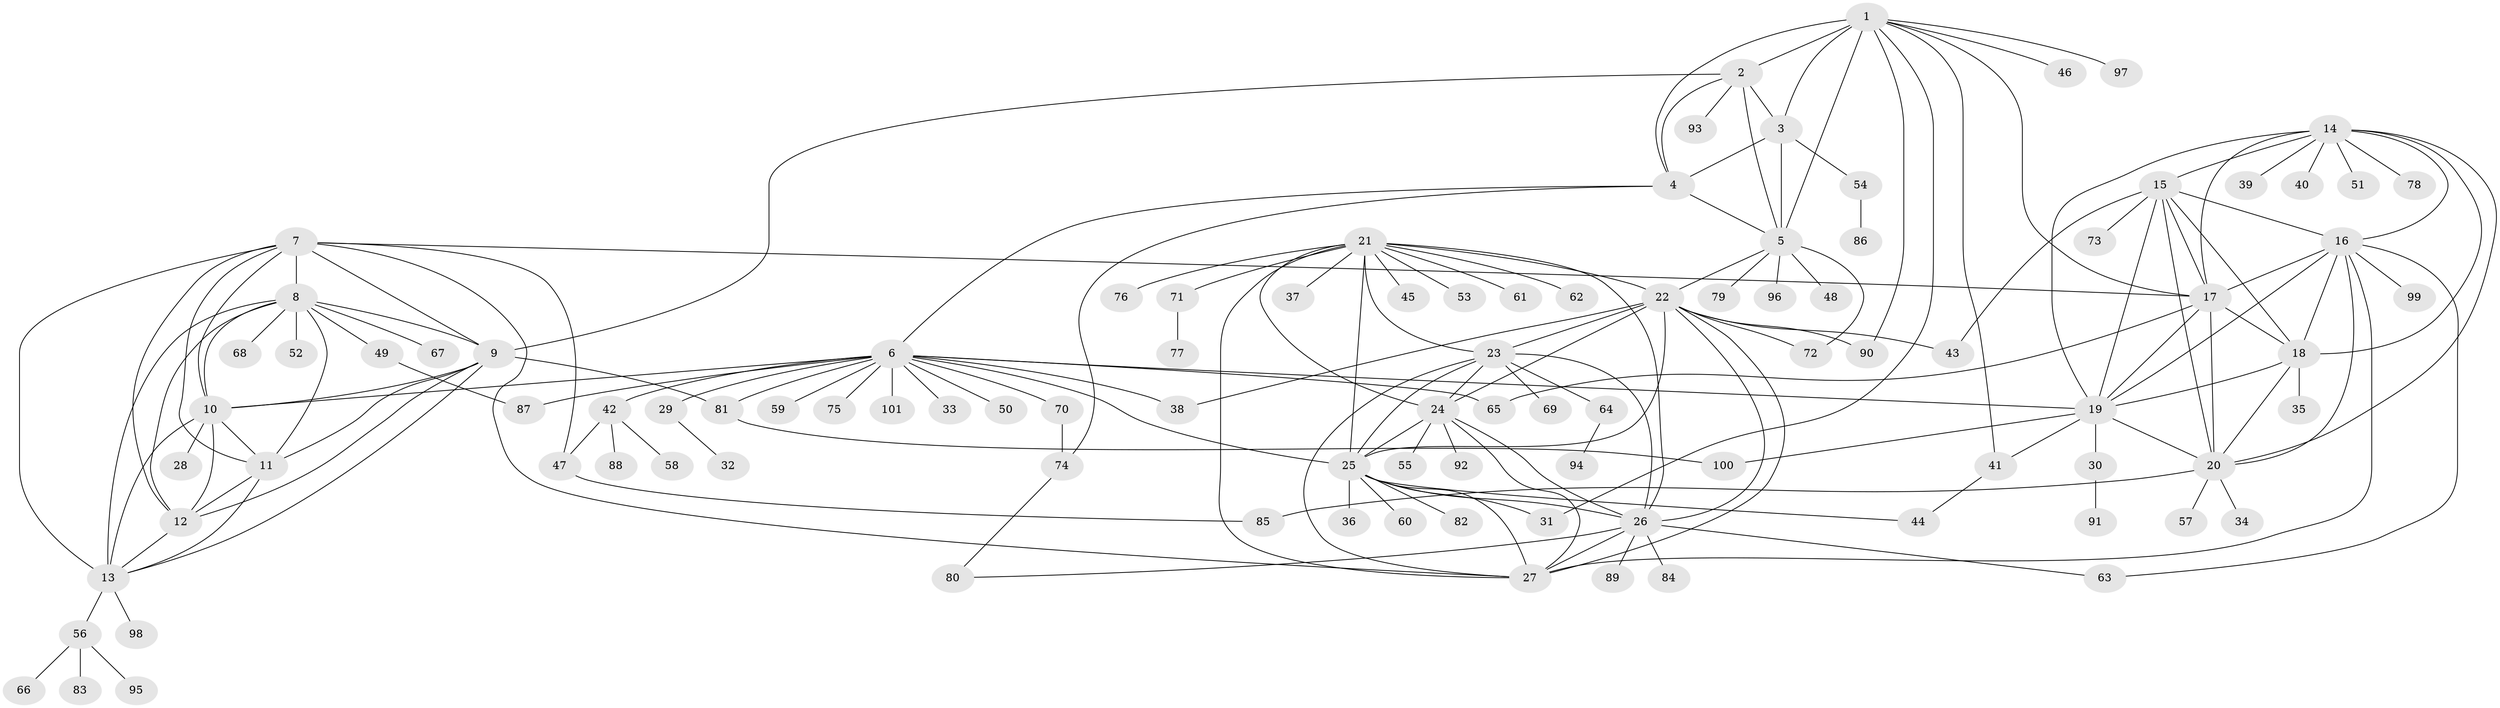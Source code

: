 // original degree distribution, {13: 0.013986013986013986, 9: 0.08391608391608392, 7: 0.027972027972027972, 12: 0.02097902097902098, 6: 0.013986013986013986, 10: 0.04895104895104895, 8: 0.006993006993006993, 11: 0.02097902097902098, 14: 0.006993006993006993, 1: 0.5804195804195804, 2: 0.11888111888111888, 3: 0.04195804195804196, 4: 0.013986013986013986}
// Generated by graph-tools (version 1.1) at 2025/52/03/04/25 22:52:44]
// undirected, 101 vertices, 173 edges
graph export_dot {
  node [color=gray90,style=filled];
  1;
  2;
  3;
  4;
  5;
  6;
  7;
  8;
  9;
  10;
  11;
  12;
  13;
  14;
  15;
  16;
  17;
  18;
  19;
  20;
  21;
  22;
  23;
  24;
  25;
  26;
  27;
  28;
  29;
  30;
  31;
  32;
  33;
  34;
  35;
  36;
  37;
  38;
  39;
  40;
  41;
  42;
  43;
  44;
  45;
  46;
  47;
  48;
  49;
  50;
  51;
  52;
  53;
  54;
  55;
  56;
  57;
  58;
  59;
  60;
  61;
  62;
  63;
  64;
  65;
  66;
  67;
  68;
  69;
  70;
  71;
  72;
  73;
  74;
  75;
  76;
  77;
  78;
  79;
  80;
  81;
  82;
  83;
  84;
  85;
  86;
  87;
  88;
  89;
  90;
  91;
  92;
  93;
  94;
  95;
  96;
  97;
  98;
  99;
  100;
  101;
  1 -- 2 [weight=1.0];
  1 -- 3 [weight=3.0];
  1 -- 4 [weight=1.0];
  1 -- 5 [weight=1.0];
  1 -- 17 [weight=1.0];
  1 -- 31 [weight=1.0];
  1 -- 41 [weight=1.0];
  1 -- 46 [weight=1.0];
  1 -- 90 [weight=1.0];
  1 -- 97 [weight=1.0];
  2 -- 3 [weight=3.0];
  2 -- 4 [weight=1.0];
  2 -- 5 [weight=1.0];
  2 -- 9 [weight=1.0];
  2 -- 93 [weight=1.0];
  3 -- 4 [weight=3.0];
  3 -- 5 [weight=3.0];
  3 -- 54 [weight=1.0];
  4 -- 5 [weight=1.0];
  4 -- 6 [weight=1.0];
  4 -- 74 [weight=1.0];
  5 -- 22 [weight=1.0];
  5 -- 48 [weight=1.0];
  5 -- 72 [weight=1.0];
  5 -- 79 [weight=1.0];
  5 -- 96 [weight=1.0];
  6 -- 10 [weight=1.0];
  6 -- 19 [weight=1.0];
  6 -- 25 [weight=1.0];
  6 -- 29 [weight=1.0];
  6 -- 33 [weight=1.0];
  6 -- 38 [weight=1.0];
  6 -- 42 [weight=1.0];
  6 -- 50 [weight=1.0];
  6 -- 59 [weight=2.0];
  6 -- 65 [weight=1.0];
  6 -- 70 [weight=1.0];
  6 -- 75 [weight=1.0];
  6 -- 81 [weight=1.0];
  6 -- 87 [weight=1.0];
  6 -- 101 [weight=1.0];
  7 -- 8 [weight=1.0];
  7 -- 9 [weight=1.0];
  7 -- 10 [weight=1.0];
  7 -- 11 [weight=1.0];
  7 -- 12 [weight=1.0];
  7 -- 13 [weight=1.0];
  7 -- 17 [weight=1.0];
  7 -- 27 [weight=1.0];
  7 -- 47 [weight=1.0];
  8 -- 9 [weight=1.0];
  8 -- 10 [weight=1.0];
  8 -- 11 [weight=1.0];
  8 -- 12 [weight=1.0];
  8 -- 13 [weight=1.0];
  8 -- 49 [weight=1.0];
  8 -- 52 [weight=1.0];
  8 -- 67 [weight=1.0];
  8 -- 68 [weight=1.0];
  9 -- 10 [weight=1.0];
  9 -- 11 [weight=1.0];
  9 -- 12 [weight=1.0];
  9 -- 13 [weight=1.0];
  9 -- 81 [weight=1.0];
  10 -- 11 [weight=1.0];
  10 -- 12 [weight=1.0];
  10 -- 13 [weight=1.0];
  10 -- 28 [weight=1.0];
  11 -- 12 [weight=1.0];
  11 -- 13 [weight=1.0];
  12 -- 13 [weight=1.0];
  13 -- 56 [weight=1.0];
  13 -- 98 [weight=1.0];
  14 -- 15 [weight=1.0];
  14 -- 16 [weight=1.0];
  14 -- 17 [weight=1.0];
  14 -- 18 [weight=1.0];
  14 -- 19 [weight=1.0];
  14 -- 20 [weight=1.0];
  14 -- 39 [weight=1.0];
  14 -- 40 [weight=1.0];
  14 -- 51 [weight=1.0];
  14 -- 78 [weight=1.0];
  15 -- 16 [weight=1.0];
  15 -- 17 [weight=1.0];
  15 -- 18 [weight=1.0];
  15 -- 19 [weight=1.0];
  15 -- 20 [weight=1.0];
  15 -- 43 [weight=1.0];
  15 -- 73 [weight=1.0];
  16 -- 17 [weight=1.0];
  16 -- 18 [weight=1.0];
  16 -- 19 [weight=1.0];
  16 -- 20 [weight=1.0];
  16 -- 27 [weight=1.0];
  16 -- 63 [weight=1.0];
  16 -- 99 [weight=1.0];
  17 -- 18 [weight=1.0];
  17 -- 19 [weight=1.0];
  17 -- 20 [weight=1.0];
  17 -- 65 [weight=1.0];
  18 -- 19 [weight=1.0];
  18 -- 20 [weight=1.0];
  18 -- 35 [weight=3.0];
  19 -- 20 [weight=1.0];
  19 -- 30 [weight=1.0];
  19 -- 41 [weight=1.0];
  19 -- 100 [weight=1.0];
  20 -- 34 [weight=1.0];
  20 -- 57 [weight=1.0];
  20 -- 85 [weight=1.0];
  21 -- 22 [weight=1.0];
  21 -- 23 [weight=1.0];
  21 -- 24 [weight=1.0];
  21 -- 25 [weight=1.0];
  21 -- 26 [weight=1.0];
  21 -- 27 [weight=1.0];
  21 -- 37 [weight=1.0];
  21 -- 45 [weight=1.0];
  21 -- 53 [weight=1.0];
  21 -- 61 [weight=1.0];
  21 -- 62 [weight=1.0];
  21 -- 71 [weight=1.0];
  21 -- 76 [weight=1.0];
  22 -- 23 [weight=1.0];
  22 -- 24 [weight=1.0];
  22 -- 25 [weight=1.0];
  22 -- 26 [weight=1.0];
  22 -- 27 [weight=1.0];
  22 -- 38 [weight=1.0];
  22 -- 43 [weight=1.0];
  22 -- 72 [weight=1.0];
  22 -- 90 [weight=1.0];
  23 -- 24 [weight=1.0];
  23 -- 25 [weight=1.0];
  23 -- 26 [weight=1.0];
  23 -- 27 [weight=1.0];
  23 -- 64 [weight=1.0];
  23 -- 69 [weight=1.0];
  24 -- 25 [weight=1.0];
  24 -- 26 [weight=1.0];
  24 -- 27 [weight=1.0];
  24 -- 55 [weight=1.0];
  24 -- 92 [weight=1.0];
  25 -- 26 [weight=1.0];
  25 -- 27 [weight=1.0];
  25 -- 31 [weight=1.0];
  25 -- 36 [weight=1.0];
  25 -- 44 [weight=1.0];
  25 -- 60 [weight=1.0];
  25 -- 82 [weight=1.0];
  26 -- 27 [weight=1.0];
  26 -- 63 [weight=1.0];
  26 -- 80 [weight=1.0];
  26 -- 84 [weight=1.0];
  26 -- 89 [weight=1.0];
  29 -- 32 [weight=1.0];
  30 -- 91 [weight=1.0];
  41 -- 44 [weight=1.0];
  42 -- 47 [weight=1.0];
  42 -- 58 [weight=1.0];
  42 -- 88 [weight=1.0];
  47 -- 85 [weight=1.0];
  49 -- 87 [weight=1.0];
  54 -- 86 [weight=1.0];
  56 -- 66 [weight=1.0];
  56 -- 83 [weight=1.0];
  56 -- 95 [weight=1.0];
  64 -- 94 [weight=1.0];
  70 -- 74 [weight=1.0];
  71 -- 77 [weight=1.0];
  74 -- 80 [weight=1.0];
  81 -- 100 [weight=1.0];
}
